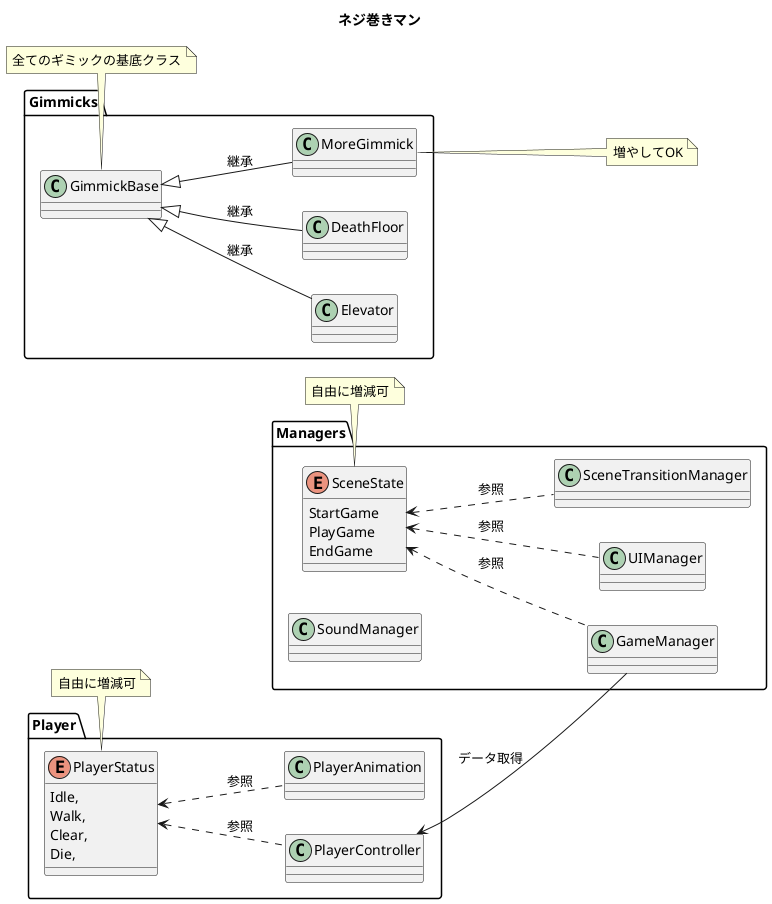@startuml Nejimakiman3D_ClassDiagram 
title ネジ巻きマン
left to right direction

/'
    開発環境 : Unity 2021.3.19f1
    プラットフォーム : PC
'/

package Player{
    enum PlayerStatus{
        Idle,
        Walk,
        Clear,
        Die,
    }
    class PlayerController{

    }
    class PlayerAnimation{

    }
}
PlayerStatus <.. PlayerController : "参照"
PlayerStatus <.. PlayerAnimation : "参照"

package Gimmicks{
    class GimmickBase{
        
    }
    class Elevator{

    }
    class DeathFloor{

    }
    class MoreGimmick{

    }
}
GimmickBase <|-- Elevator : "継承"
GimmickBase <|-- DeathFloor : "継承"
GimmickBase<|-- MoreGimmick : "継承"

package Managers{
    enum SceneState{
        StartGame
        PlayGame
        EndGame
    }
    class GameManager{

    }
    class UIManager{

    }
    class SoundManager{

    }
    class SceneTransitionManager{

    }    
}
PlayerController <-- GameManager : "データ取得"
SceneState <.. GameManager : "参照"
SceneState <.. UIManager : "参照"
SceneState <.. SceneTransitionManager : "参照"

/' Notes '/
note bottom of SceneState : 自由に増減可
note bottom of PlayerStatus : 自由に増減可
note bottom of GimmickBase : 全てのギミックの基底クラス 
note right of MoreGimmick : 増やしてOK
